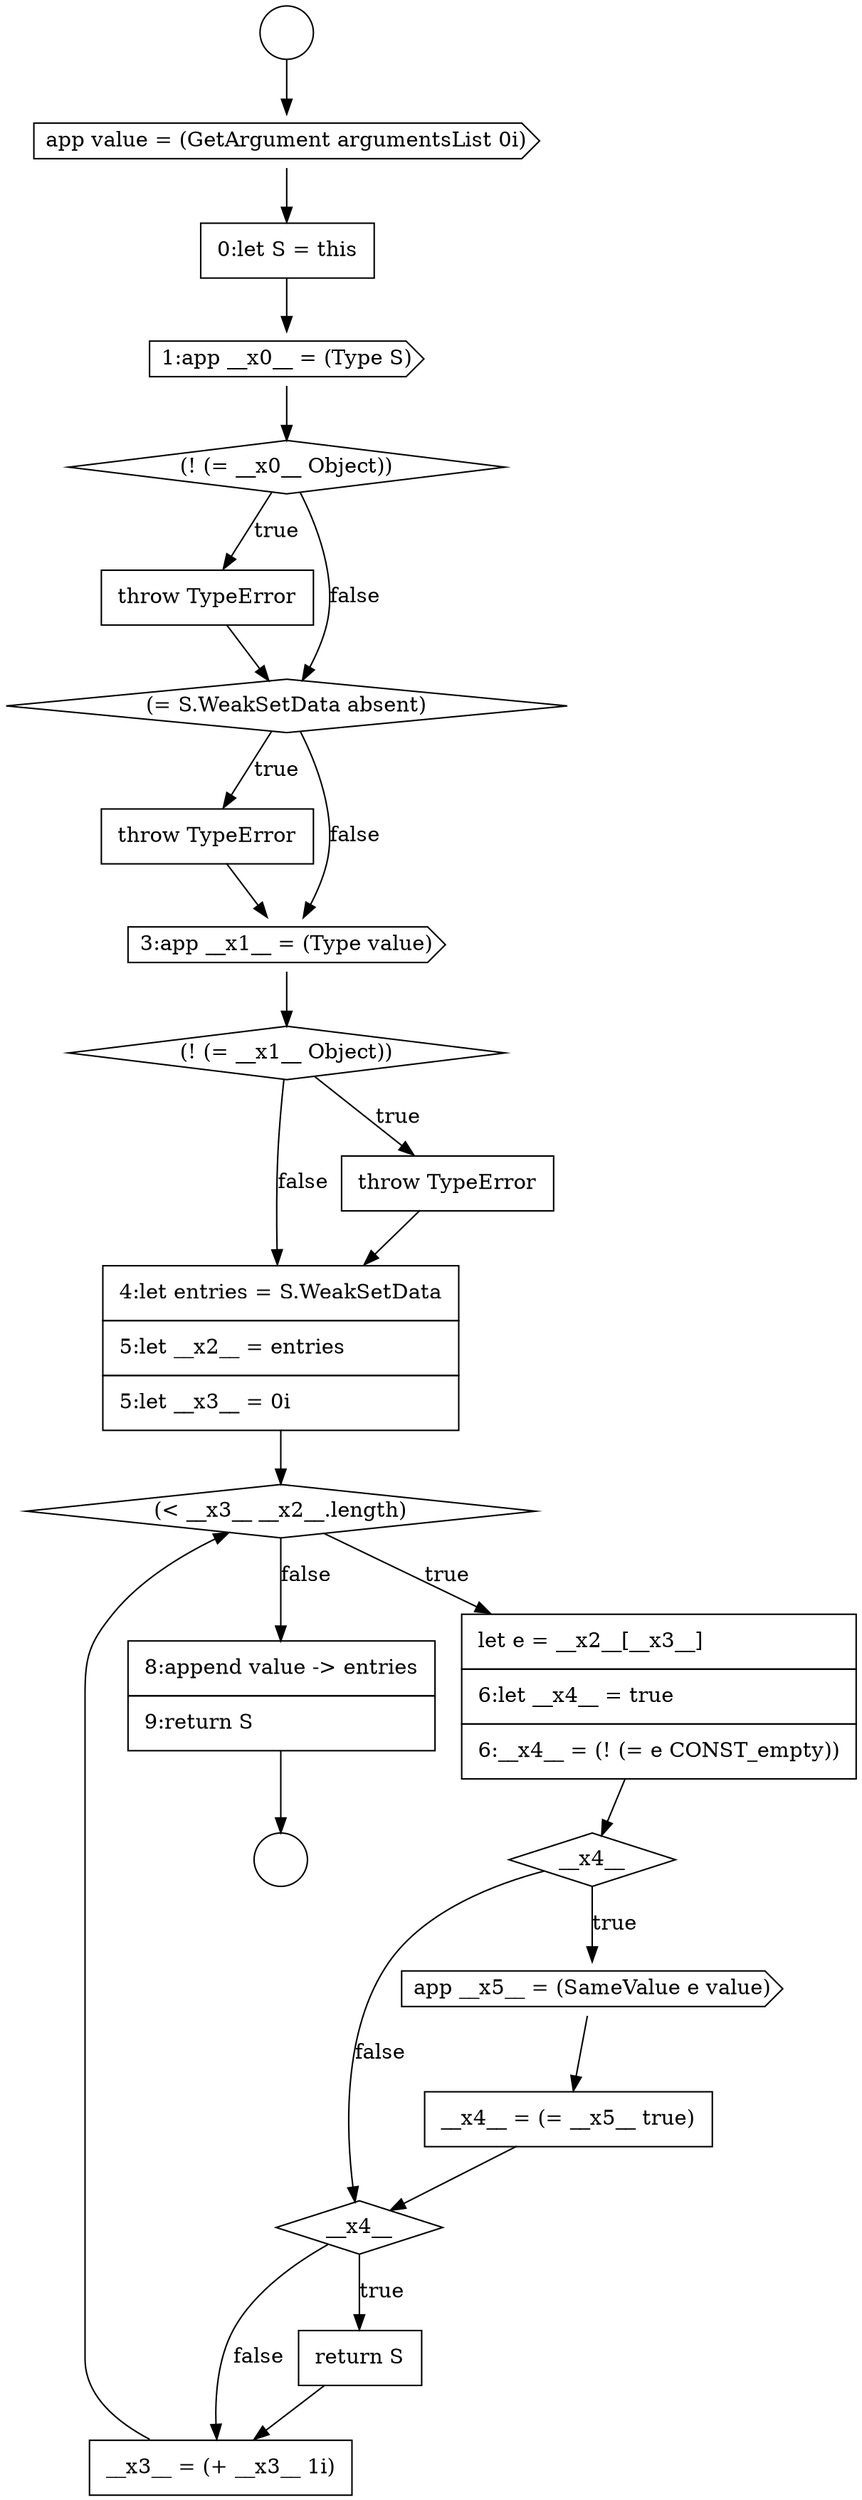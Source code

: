 digraph {
  node16533 [shape=circle label=" " color="black" fillcolor="white" style=filled]
  node16552 [shape=none, margin=0, label=<<font color="black">
    <table border="0" cellborder="1" cellspacing="0" cellpadding="10">
      <tr><td align="left">__x3__ = (+ __x3__ 1i)</td></tr>
    </table>
  </font>> color="black" fillcolor="white" style=filled]
  node16534 [shape=cds, label=<<font color="black">app value = (GetArgument argumentsList 0i)</font>> color="black" fillcolor="white" style=filled]
  node16544 [shape=none, margin=0, label=<<font color="black">
    <table border="0" cellborder="1" cellspacing="0" cellpadding="10">
      <tr><td align="left">4:let entries = S.WeakSetData</td></tr>
      <tr><td align="left">5:let __x2__ = entries</td></tr>
      <tr><td align="left">5:let __x3__ = 0i</td></tr>
    </table>
  </font>> color="black" fillcolor="white" style=filled]
  node16536 [shape=cds, label=<<font color="black">1:app __x0__ = (Type S)</font>> color="black" fillcolor="white" style=filled]
  node16532 [shape=circle label=" " color="black" fillcolor="white" style=filled]
  node16553 [shape=none, margin=0, label=<<font color="black">
    <table border="0" cellborder="1" cellspacing="0" cellpadding="10">
      <tr><td align="left">8:append value -&gt; entries</td></tr>
      <tr><td align="left">9:return S</td></tr>
    </table>
  </font>> color="black" fillcolor="white" style=filled]
  node16542 [shape=diamond, label=<<font color="black">(! (= __x1__ Object))</font>> color="black" fillcolor="white" style=filled]
  node16535 [shape=none, margin=0, label=<<font color="black">
    <table border="0" cellborder="1" cellspacing="0" cellpadding="10">
      <tr><td align="left">0:let S = this</td></tr>
    </table>
  </font>> color="black" fillcolor="white" style=filled]
  node16538 [shape=none, margin=0, label=<<font color="black">
    <table border="0" cellborder="1" cellspacing="0" cellpadding="10">
      <tr><td align="left">throw TypeError</td></tr>
    </table>
  </font>> color="black" fillcolor="white" style=filled]
  node16547 [shape=diamond, label=<<font color="black">__x4__</font>> color="black" fillcolor="white" style=filled]
  node16550 [shape=diamond, label=<<font color="black">__x4__</font>> color="black" fillcolor="white" style=filled]
  node16539 [shape=diamond, label=<<font color="black">(= S.WeakSetData absent)</font>> color="black" fillcolor="white" style=filled]
  node16540 [shape=none, margin=0, label=<<font color="black">
    <table border="0" cellborder="1" cellspacing="0" cellpadding="10">
      <tr><td align="left">throw TypeError</td></tr>
    </table>
  </font>> color="black" fillcolor="white" style=filled]
  node16545 [shape=diamond, label=<<font color="black">(&lt; __x3__ __x2__.length)</font>> color="black" fillcolor="white" style=filled]
  node16541 [shape=cds, label=<<font color="black">3:app __x1__ = (Type value)</font>> color="black" fillcolor="white" style=filled]
  node16551 [shape=none, margin=0, label=<<font color="black">
    <table border="0" cellborder="1" cellspacing="0" cellpadding="10">
      <tr><td align="left">return S</td></tr>
    </table>
  </font>> color="black" fillcolor="white" style=filled]
  node16548 [shape=cds, label=<<font color="black">app __x5__ = (SameValue e value)</font>> color="black" fillcolor="white" style=filled]
  node16537 [shape=diamond, label=<<font color="black">(! (= __x0__ Object))</font>> color="black" fillcolor="white" style=filled]
  node16546 [shape=none, margin=0, label=<<font color="black">
    <table border="0" cellborder="1" cellspacing="0" cellpadding="10">
      <tr><td align="left">let e = __x2__[__x3__]</td></tr>
      <tr><td align="left">6:let __x4__ = true</td></tr>
      <tr><td align="left">6:__x4__ = (! (= e CONST_empty))</td></tr>
    </table>
  </font>> color="black" fillcolor="white" style=filled]
  node16549 [shape=none, margin=0, label=<<font color="black">
    <table border="0" cellborder="1" cellspacing="0" cellpadding="10">
      <tr><td align="left">__x4__ = (= __x5__ true)</td></tr>
    </table>
  </font>> color="black" fillcolor="white" style=filled]
  node16543 [shape=none, margin=0, label=<<font color="black">
    <table border="0" cellborder="1" cellspacing="0" cellpadding="10">
      <tr><td align="left">throw TypeError</td></tr>
    </table>
  </font>> color="black" fillcolor="white" style=filled]
  node16550 -> node16551 [label=<<font color="black">true</font>> color="black"]
  node16550 -> node16552 [label=<<font color="black">false</font>> color="black"]
  node16547 -> node16548 [label=<<font color="black">true</font>> color="black"]
  node16547 -> node16550 [label=<<font color="black">false</font>> color="black"]
  node16541 -> node16542 [ color="black"]
  node16538 -> node16539 [ color="black"]
  node16534 -> node16535 [ color="black"]
  node16549 -> node16550 [ color="black"]
  node16543 -> node16544 [ color="black"]
  node16546 -> node16547 [ color="black"]
  node16553 -> node16533 [ color="black"]
  node16535 -> node16536 [ color="black"]
  node16551 -> node16552 [ color="black"]
  node16545 -> node16546 [label=<<font color="black">true</font>> color="black"]
  node16545 -> node16553 [label=<<font color="black">false</font>> color="black"]
  node16542 -> node16543 [label=<<font color="black">true</font>> color="black"]
  node16542 -> node16544 [label=<<font color="black">false</font>> color="black"]
  node16537 -> node16538 [label=<<font color="black">true</font>> color="black"]
  node16537 -> node16539 [label=<<font color="black">false</font>> color="black"]
  node16536 -> node16537 [ color="black"]
  node16532 -> node16534 [ color="black"]
  node16548 -> node16549 [ color="black"]
  node16544 -> node16545 [ color="black"]
  node16540 -> node16541 [ color="black"]
  node16539 -> node16540 [label=<<font color="black">true</font>> color="black"]
  node16539 -> node16541 [label=<<font color="black">false</font>> color="black"]
  node16552 -> node16545 [ color="black"]
}
